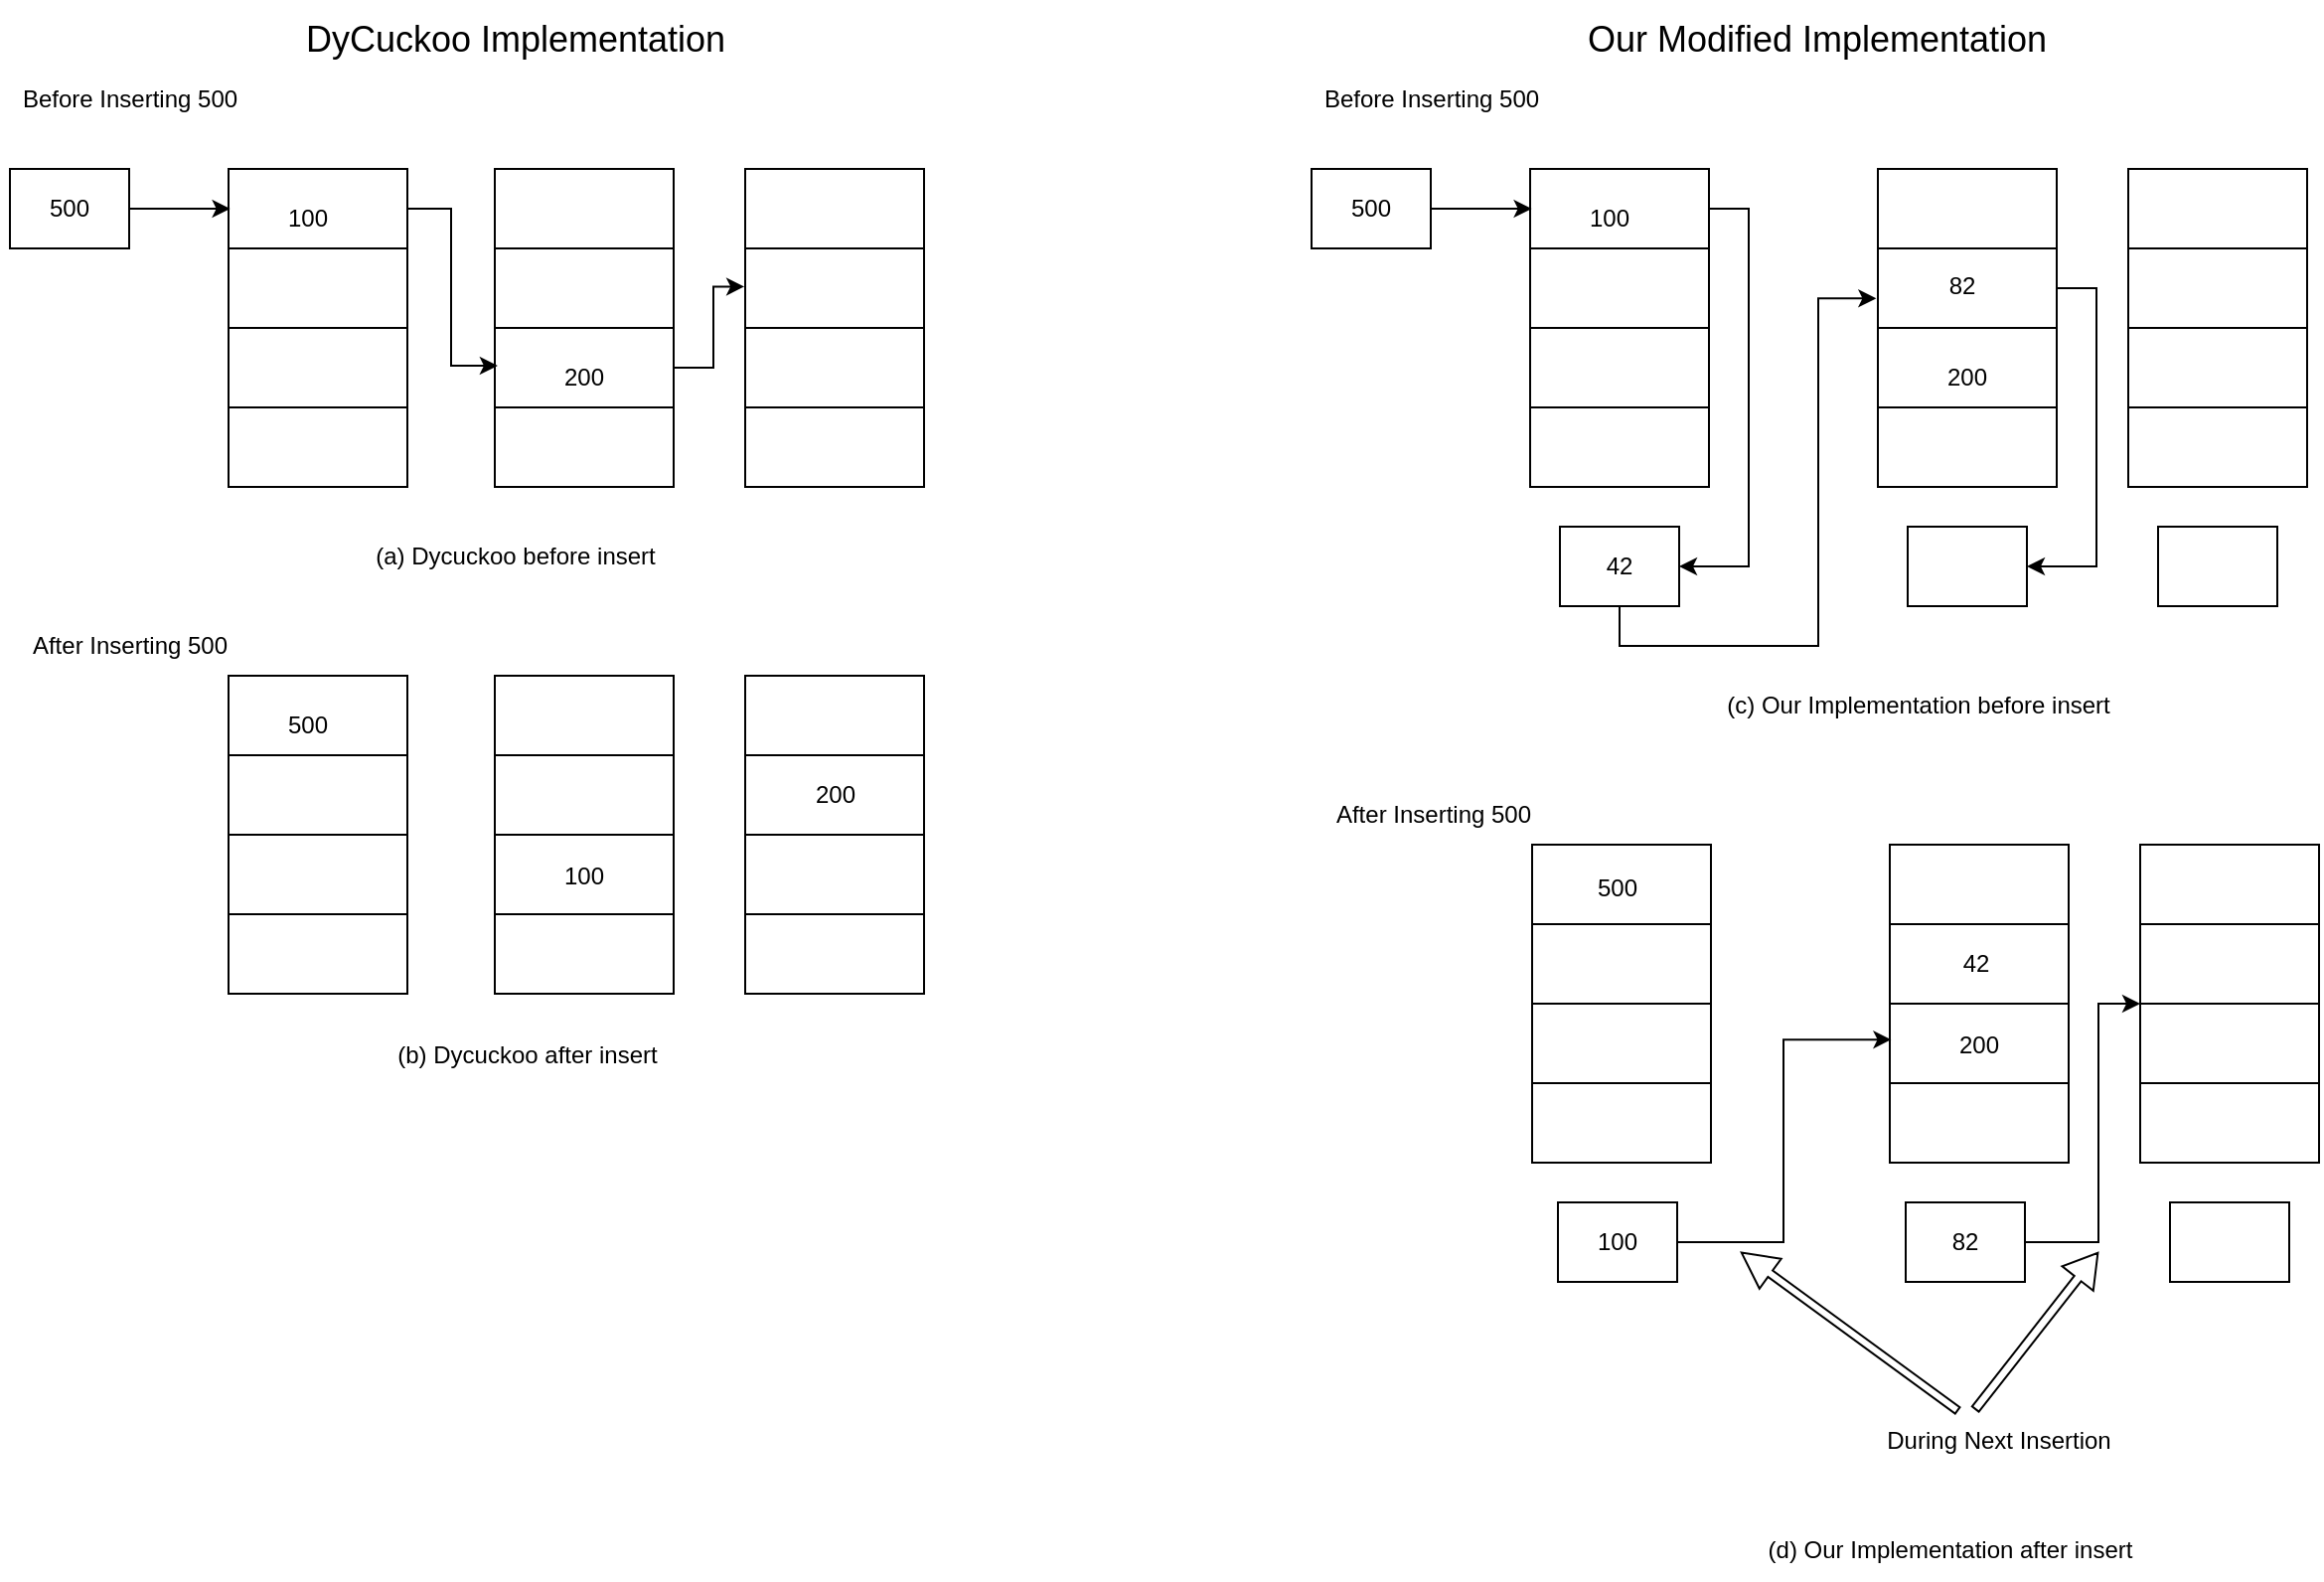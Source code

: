 <mxfile version="26.2.14">
  <diagram id="_q18Ulnn0w6DP8smZYqK" name="Page-2">
    <mxGraphModel dx="2135" dy="937" grid="1" gridSize="10" guides="1" tooltips="1" connect="1" arrows="1" fold="1" page="1" pageScale="1" pageWidth="827" pageHeight="1169" math="0" shadow="0">
      <root>
        <mxCell id="0" />
        <mxCell id="1" parent="0" />
        <mxCell id="oR5KdOzYDsC5t6uzYSJo-40" value="" style="rounded=0;whiteSpace=wrap;html=1;movable=1;resizable=1;rotatable=1;deletable=1;editable=1;locked=0;connectable=1;" parent="1" vertex="1">
          <mxGeometry x="190" y="90" width="90" height="160" as="geometry" />
        </mxCell>
        <mxCell id="oR5KdOzYDsC5t6uzYSJo-42" value="" style="endArrow=none;html=1;rounded=0;movable=1;resizable=1;rotatable=1;deletable=1;editable=1;locked=0;connectable=1;" parent="1" edge="1">
          <mxGeometry width="50" height="50" relative="1" as="geometry">
            <mxPoint x="190" y="130" as="sourcePoint" />
            <mxPoint x="280" y="130" as="targetPoint" />
            <Array as="points">
              <mxPoint x="190" y="130" />
            </Array>
          </mxGeometry>
        </mxCell>
        <mxCell id="oR5KdOzYDsC5t6uzYSJo-43" value="" style="endArrow=none;html=1;rounded=0;movable=1;resizable=1;rotatable=1;deletable=1;editable=1;locked=0;connectable=1;" parent="1" edge="1">
          <mxGeometry width="50" height="50" relative="1" as="geometry">
            <mxPoint x="190" y="170" as="sourcePoint" />
            <mxPoint x="280" y="170" as="targetPoint" />
            <Array as="points">
              <mxPoint x="190" y="170" />
            </Array>
          </mxGeometry>
        </mxCell>
        <mxCell id="oR5KdOzYDsC5t6uzYSJo-44" value="" style="endArrow=none;html=1;rounded=0;movable=1;resizable=1;rotatable=1;deletable=1;editable=1;locked=0;connectable=1;" parent="1" edge="1">
          <mxGeometry width="50" height="50" relative="1" as="geometry">
            <mxPoint x="190" y="210" as="sourcePoint" />
            <mxPoint x="280" y="210" as="targetPoint" />
            <Array as="points">
              <mxPoint x="190" y="210" />
            </Array>
          </mxGeometry>
        </mxCell>
        <mxCell id="oR5KdOzYDsC5t6uzYSJo-45" value="" style="rounded=0;whiteSpace=wrap;html=1;movable=1;resizable=1;rotatable=1;deletable=1;editable=1;locked=0;connectable=1;" parent="1" vertex="1">
          <mxGeometry x="324" y="90" width="90" height="160" as="geometry" />
        </mxCell>
        <mxCell id="oR5KdOzYDsC5t6uzYSJo-46" value="" style="endArrow=none;html=1;rounded=0;movable=1;resizable=1;rotatable=1;deletable=1;editable=1;locked=0;connectable=1;" parent="1" edge="1">
          <mxGeometry width="50" height="50" relative="1" as="geometry">
            <mxPoint x="324" y="130" as="sourcePoint" />
            <mxPoint x="414" y="130" as="targetPoint" />
            <Array as="points">
              <mxPoint x="324" y="130" />
            </Array>
          </mxGeometry>
        </mxCell>
        <mxCell id="oR5KdOzYDsC5t6uzYSJo-47" value="" style="endArrow=none;html=1;rounded=0;movable=1;resizable=1;rotatable=1;deletable=1;editable=1;locked=0;connectable=1;" parent="1" edge="1">
          <mxGeometry width="50" height="50" relative="1" as="geometry">
            <mxPoint x="324" y="170" as="sourcePoint" />
            <mxPoint x="414" y="170" as="targetPoint" />
            <Array as="points">
              <mxPoint x="324" y="170" />
            </Array>
          </mxGeometry>
        </mxCell>
        <mxCell id="oR5KdOzYDsC5t6uzYSJo-48" value="" style="endArrow=none;html=1;rounded=0;movable=1;resizable=1;rotatable=1;deletable=1;editable=1;locked=0;connectable=1;" parent="1" edge="1">
          <mxGeometry width="50" height="50" relative="1" as="geometry">
            <mxPoint x="324" y="210" as="sourcePoint" />
            <mxPoint x="414" y="210" as="targetPoint" />
            <Array as="points">
              <mxPoint x="324" y="210" />
            </Array>
          </mxGeometry>
        </mxCell>
        <mxCell id="oR5KdOzYDsC5t6uzYSJo-49" value="" style="rounded=0;whiteSpace=wrap;html=1;movable=1;resizable=1;rotatable=1;deletable=1;editable=1;locked=0;connectable=1;" parent="1" vertex="1">
          <mxGeometry x="450" y="90" width="90" height="160" as="geometry" />
        </mxCell>
        <mxCell id="oR5KdOzYDsC5t6uzYSJo-50" value="" style="endArrow=none;html=1;rounded=0;movable=1;resizable=1;rotatable=1;deletable=1;editable=1;locked=0;connectable=1;" parent="1" edge="1">
          <mxGeometry width="50" height="50" relative="1" as="geometry">
            <mxPoint x="450" y="130" as="sourcePoint" />
            <mxPoint x="540" y="130" as="targetPoint" />
            <Array as="points">
              <mxPoint x="450" y="130" />
            </Array>
          </mxGeometry>
        </mxCell>
        <mxCell id="oR5KdOzYDsC5t6uzYSJo-51" value="" style="endArrow=none;html=1;rounded=0;movable=1;resizable=1;rotatable=1;deletable=1;editable=1;locked=0;connectable=1;" parent="1" edge="1">
          <mxGeometry width="50" height="50" relative="1" as="geometry">
            <mxPoint x="450" y="170" as="sourcePoint" />
            <mxPoint x="540" y="170" as="targetPoint" />
            <Array as="points">
              <mxPoint x="450" y="170" />
            </Array>
          </mxGeometry>
        </mxCell>
        <mxCell id="oR5KdOzYDsC5t6uzYSJo-52" value="" style="endArrow=none;html=1;rounded=0;movable=1;resizable=1;rotatable=1;deletable=1;editable=1;locked=0;connectable=1;" parent="1" edge="1">
          <mxGeometry width="50" height="50" relative="1" as="geometry">
            <mxPoint x="450" y="210" as="sourcePoint" />
            <mxPoint x="540" y="210" as="targetPoint" />
            <Array as="points">
              <mxPoint x="450" y="210" />
            </Array>
          </mxGeometry>
        </mxCell>
        <mxCell id="oR5KdOzYDsC5t6uzYSJo-53" value="100" style="text;html=1;align=center;verticalAlign=middle;whiteSpace=wrap;rounded=0;" parent="1" vertex="1">
          <mxGeometry x="200" y="100" width="60" height="30" as="geometry" />
        </mxCell>
        <mxCell id="oR5KdOzYDsC5t6uzYSJo-54" value="200" style="text;html=1;align=center;verticalAlign=middle;whiteSpace=wrap;rounded=0;" parent="1" vertex="1">
          <mxGeometry x="339" y="180" width="60" height="30" as="geometry" />
        </mxCell>
        <mxCell id="oR5KdOzYDsC5t6uzYSJo-55" value="500" style="rounded=0;whiteSpace=wrap;html=1;" parent="1" vertex="1">
          <mxGeometry x="80" y="90" width="60" height="40" as="geometry" />
        </mxCell>
        <mxCell id="oR5KdOzYDsC5t6uzYSJo-56" style="edgeStyle=orthogonalEdgeStyle;rounded=0;orthogonalLoop=1;jettySize=auto;html=1;exitX=1;exitY=0.5;exitDx=0;exitDy=0;entryX=0.009;entryY=0.125;entryDx=0;entryDy=0;entryPerimeter=0;" parent="1" source="oR5KdOzYDsC5t6uzYSJo-55" target="oR5KdOzYDsC5t6uzYSJo-40" edge="1">
          <mxGeometry relative="1" as="geometry" />
        </mxCell>
        <mxCell id="oR5KdOzYDsC5t6uzYSJo-57" style="edgeStyle=orthogonalEdgeStyle;rounded=0;orthogonalLoop=1;jettySize=auto;html=1;exitX=1;exitY=0.5;exitDx=0;exitDy=0;entryX=0.016;entryY=0.619;entryDx=0;entryDy=0;entryPerimeter=0;" parent="1" source="oR5KdOzYDsC5t6uzYSJo-40" target="oR5KdOzYDsC5t6uzYSJo-45" edge="1">
          <mxGeometry relative="1" as="geometry">
            <Array as="points">
              <mxPoint x="280" y="110" />
              <mxPoint x="302" y="110" />
              <mxPoint x="302" y="189" />
            </Array>
          </mxGeometry>
        </mxCell>
        <mxCell id="oR5KdOzYDsC5t6uzYSJo-58" style="edgeStyle=orthogonalEdgeStyle;rounded=0;orthogonalLoop=1;jettySize=auto;html=1;exitX=1;exitY=0.5;exitDx=0;exitDy=0;entryX=-0.005;entryY=0.37;entryDx=0;entryDy=0;entryPerimeter=0;" parent="1" source="oR5KdOzYDsC5t6uzYSJo-45" target="oR5KdOzYDsC5t6uzYSJo-49" edge="1">
          <mxGeometry relative="1" as="geometry">
            <Array as="points">
              <mxPoint x="414" y="190" />
              <mxPoint x="434" y="190" />
              <mxPoint x="434" y="149" />
            </Array>
          </mxGeometry>
        </mxCell>
        <mxCell id="oR5KdOzYDsC5t6uzYSJo-59" value="Before Inserting 500" style="text;html=1;align=center;verticalAlign=middle;resizable=0;points=[];autosize=1;strokeColor=none;fillColor=none;" parent="1" vertex="1">
          <mxGeometry x="75" y="40" width="130" height="30" as="geometry" />
        </mxCell>
        <mxCell id="oR5KdOzYDsC5t6uzYSJo-60" value="" style="rounded=0;whiteSpace=wrap;html=1;movable=1;resizable=1;rotatable=1;deletable=1;editable=1;locked=0;connectable=1;" parent="1" vertex="1">
          <mxGeometry x="190" y="345" width="90" height="160" as="geometry" />
        </mxCell>
        <mxCell id="oR5KdOzYDsC5t6uzYSJo-61" value="" style="endArrow=none;html=1;rounded=0;movable=1;resizable=1;rotatable=1;deletable=1;editable=1;locked=0;connectable=1;" parent="1" edge="1">
          <mxGeometry width="50" height="50" relative="1" as="geometry">
            <mxPoint x="190" y="385" as="sourcePoint" />
            <mxPoint x="280" y="385" as="targetPoint" />
            <Array as="points">
              <mxPoint x="190" y="385" />
            </Array>
          </mxGeometry>
        </mxCell>
        <mxCell id="oR5KdOzYDsC5t6uzYSJo-62" value="" style="endArrow=none;html=1;rounded=0;movable=1;resizable=1;rotatable=1;deletable=1;editable=1;locked=0;connectable=1;" parent="1" edge="1">
          <mxGeometry width="50" height="50" relative="1" as="geometry">
            <mxPoint x="190" y="425" as="sourcePoint" />
            <mxPoint x="280" y="425" as="targetPoint" />
            <Array as="points">
              <mxPoint x="190" y="425" />
            </Array>
          </mxGeometry>
        </mxCell>
        <mxCell id="oR5KdOzYDsC5t6uzYSJo-63" value="" style="endArrow=none;html=1;rounded=0;movable=1;resizable=1;rotatable=1;deletable=1;editable=1;locked=0;connectable=1;" parent="1" edge="1">
          <mxGeometry width="50" height="50" relative="1" as="geometry">
            <mxPoint x="190" y="465" as="sourcePoint" />
            <mxPoint x="280" y="465" as="targetPoint" />
            <Array as="points">
              <mxPoint x="190" y="465" />
            </Array>
          </mxGeometry>
        </mxCell>
        <mxCell id="oR5KdOzYDsC5t6uzYSJo-64" value="" style="rounded=0;whiteSpace=wrap;html=1;movable=1;resizable=1;rotatable=1;deletable=1;editable=1;locked=0;connectable=1;" parent="1" vertex="1">
          <mxGeometry x="324" y="345" width="90" height="160" as="geometry" />
        </mxCell>
        <mxCell id="oR5KdOzYDsC5t6uzYSJo-65" value="" style="endArrow=none;html=1;rounded=0;movable=1;resizable=1;rotatable=1;deletable=1;editable=1;locked=0;connectable=1;" parent="1" edge="1">
          <mxGeometry width="50" height="50" relative="1" as="geometry">
            <mxPoint x="324" y="385" as="sourcePoint" />
            <mxPoint x="414" y="385" as="targetPoint" />
            <Array as="points">
              <mxPoint x="324" y="385" />
            </Array>
          </mxGeometry>
        </mxCell>
        <mxCell id="oR5KdOzYDsC5t6uzYSJo-66" value="" style="endArrow=none;html=1;rounded=0;movable=1;resizable=1;rotatable=1;deletable=1;editable=1;locked=0;connectable=1;" parent="1" edge="1">
          <mxGeometry width="50" height="50" relative="1" as="geometry">
            <mxPoint x="324" y="425" as="sourcePoint" />
            <mxPoint x="414" y="425" as="targetPoint" />
            <Array as="points">
              <mxPoint x="324" y="425" />
            </Array>
          </mxGeometry>
        </mxCell>
        <mxCell id="oR5KdOzYDsC5t6uzYSJo-67" value="" style="endArrow=none;html=1;rounded=0;movable=1;resizable=1;rotatable=1;deletable=1;editable=1;locked=0;connectable=1;" parent="1" edge="1">
          <mxGeometry width="50" height="50" relative="1" as="geometry">
            <mxPoint x="324" y="465" as="sourcePoint" />
            <mxPoint x="414" y="465" as="targetPoint" />
            <Array as="points">
              <mxPoint x="324" y="465" />
            </Array>
          </mxGeometry>
        </mxCell>
        <mxCell id="oR5KdOzYDsC5t6uzYSJo-68" value="" style="rounded=0;whiteSpace=wrap;html=1;movable=1;resizable=1;rotatable=1;deletable=1;editable=1;locked=0;connectable=1;" parent="1" vertex="1">
          <mxGeometry x="450" y="345" width="90" height="160" as="geometry" />
        </mxCell>
        <mxCell id="oR5KdOzYDsC5t6uzYSJo-69" value="" style="endArrow=none;html=1;rounded=0;movable=1;resizable=1;rotatable=1;deletable=1;editable=1;locked=0;connectable=1;" parent="1" edge="1">
          <mxGeometry width="50" height="50" relative="1" as="geometry">
            <mxPoint x="450" y="385" as="sourcePoint" />
            <mxPoint x="540" y="385" as="targetPoint" />
            <Array as="points">
              <mxPoint x="450" y="385" />
            </Array>
          </mxGeometry>
        </mxCell>
        <mxCell id="oR5KdOzYDsC5t6uzYSJo-70" value="" style="endArrow=none;html=1;rounded=0;movable=1;resizable=1;rotatable=1;deletable=1;editable=1;locked=0;connectable=1;" parent="1" edge="1">
          <mxGeometry width="50" height="50" relative="1" as="geometry">
            <mxPoint x="450" y="425" as="sourcePoint" />
            <mxPoint x="540" y="425" as="targetPoint" />
            <Array as="points">
              <mxPoint x="450" y="425" />
            </Array>
          </mxGeometry>
        </mxCell>
        <mxCell id="oR5KdOzYDsC5t6uzYSJo-71" value="" style="endArrow=none;html=1;rounded=0;movable=1;resizable=1;rotatable=1;deletable=1;editable=1;locked=0;connectable=1;" parent="1" edge="1">
          <mxGeometry width="50" height="50" relative="1" as="geometry">
            <mxPoint x="450" y="465" as="sourcePoint" />
            <mxPoint x="540" y="465" as="targetPoint" />
            <Array as="points">
              <mxPoint x="450" y="465" />
            </Array>
          </mxGeometry>
        </mxCell>
        <mxCell id="oR5KdOzYDsC5t6uzYSJo-72" value="500" style="text;html=1;align=center;verticalAlign=middle;whiteSpace=wrap;rounded=0;" parent="1" vertex="1">
          <mxGeometry x="200" y="355" width="60" height="30" as="geometry" />
        </mxCell>
        <mxCell id="oR5KdOzYDsC5t6uzYSJo-73" value="100" style="text;html=1;align=center;verticalAlign=middle;whiteSpace=wrap;rounded=0;" parent="1" vertex="1">
          <mxGeometry x="339" y="431" width="60" height="30" as="geometry" />
        </mxCell>
        <mxCell id="oR5KdOzYDsC5t6uzYSJo-78" value="After Inserting 500" style="text;html=1;align=center;verticalAlign=middle;resizable=0;points=[];autosize=1;strokeColor=none;fillColor=none;" parent="1" vertex="1">
          <mxGeometry x="80" y="315" width="120" height="30" as="geometry" />
        </mxCell>
        <mxCell id="oR5KdOzYDsC5t6uzYSJo-79" value="200" style="text;html=1;align=center;verticalAlign=middle;resizable=0;points=[];autosize=1;strokeColor=none;fillColor=none;" parent="1" vertex="1">
          <mxGeometry x="475" y="390" width="40" height="30" as="geometry" />
        </mxCell>
        <mxCell id="oR5KdOzYDsC5t6uzYSJo-80" value="&lt;font style=&quot;font-size: 18px;&quot;&gt;DyCuckoo Implementation&lt;/font&gt;" style="text;html=1;align=center;verticalAlign=middle;resizable=0;points=[];autosize=1;strokeColor=none;fillColor=none;" parent="1" vertex="1">
          <mxGeometry x="219" y="5" width="230" height="40" as="geometry" />
        </mxCell>
        <mxCell id="oR5KdOzYDsC5t6uzYSJo-120" style="edgeStyle=orthogonalEdgeStyle;rounded=0;orthogonalLoop=1;jettySize=auto;html=1;exitX=1;exitY=0.5;exitDx=0;exitDy=0;entryX=1;entryY=0.5;entryDx=0;entryDy=0;" parent="1" source="oR5KdOzYDsC5t6uzYSJo-81" target="oR5KdOzYDsC5t6uzYSJo-117" edge="1">
          <mxGeometry relative="1" as="geometry">
            <Array as="points">
              <mxPoint x="935" y="110" />
              <mxPoint x="955" y="110" />
              <mxPoint x="955" y="290" />
            </Array>
          </mxGeometry>
        </mxCell>
        <mxCell id="oR5KdOzYDsC5t6uzYSJo-81" value="" style="rounded=0;whiteSpace=wrap;html=1;movable=1;resizable=1;rotatable=1;deletable=1;editable=1;locked=0;connectable=1;" parent="1" vertex="1">
          <mxGeometry x="845" y="90" width="90" height="160" as="geometry" />
        </mxCell>
        <mxCell id="oR5KdOzYDsC5t6uzYSJo-82" value="" style="endArrow=none;html=1;rounded=0;movable=1;resizable=1;rotatable=1;deletable=1;editable=1;locked=0;connectable=1;" parent="1" edge="1">
          <mxGeometry width="50" height="50" relative="1" as="geometry">
            <mxPoint x="845" y="130" as="sourcePoint" />
            <mxPoint x="935" y="130" as="targetPoint" />
            <Array as="points">
              <mxPoint x="845" y="130" />
            </Array>
          </mxGeometry>
        </mxCell>
        <mxCell id="oR5KdOzYDsC5t6uzYSJo-83" value="" style="endArrow=none;html=1;rounded=0;movable=1;resizable=1;rotatable=1;deletable=1;editable=1;locked=0;connectable=1;" parent="1" edge="1">
          <mxGeometry width="50" height="50" relative="1" as="geometry">
            <mxPoint x="845" y="170" as="sourcePoint" />
            <mxPoint x="935" y="170" as="targetPoint" />
            <Array as="points">
              <mxPoint x="845" y="170" />
            </Array>
          </mxGeometry>
        </mxCell>
        <mxCell id="oR5KdOzYDsC5t6uzYSJo-84" value="" style="endArrow=none;html=1;rounded=0;movable=1;resizable=1;rotatable=1;deletable=1;editable=1;locked=0;connectable=1;" parent="1" edge="1">
          <mxGeometry width="50" height="50" relative="1" as="geometry">
            <mxPoint x="845" y="210" as="sourcePoint" />
            <mxPoint x="935" y="210" as="targetPoint" />
            <Array as="points">
              <mxPoint x="845" y="210" />
            </Array>
          </mxGeometry>
        </mxCell>
        <mxCell id="oR5KdOzYDsC5t6uzYSJo-123" style="edgeStyle=orthogonalEdgeStyle;rounded=0;orthogonalLoop=1;jettySize=auto;html=1;exitX=1;exitY=0.5;exitDx=0;exitDy=0;entryX=1;entryY=0.5;entryDx=0;entryDy=0;" parent="1" source="oR5KdOzYDsC5t6uzYSJo-85" target="oR5KdOzYDsC5t6uzYSJo-118" edge="1">
          <mxGeometry relative="1" as="geometry">
            <Array as="points">
              <mxPoint x="1110" y="150" />
              <mxPoint x="1130" y="150" />
              <mxPoint x="1130" y="290" />
            </Array>
          </mxGeometry>
        </mxCell>
        <mxCell id="oR5KdOzYDsC5t6uzYSJo-85" value="" style="rounded=0;whiteSpace=wrap;html=1;movable=1;resizable=1;rotatable=1;deletable=1;editable=1;locked=0;connectable=1;" parent="1" vertex="1">
          <mxGeometry x="1020" y="90" width="90" height="160" as="geometry" />
        </mxCell>
        <mxCell id="oR5KdOzYDsC5t6uzYSJo-86" value="" style="endArrow=none;html=1;rounded=0;movable=1;resizable=1;rotatable=1;deletable=1;editable=1;locked=0;connectable=1;" parent="1" edge="1">
          <mxGeometry width="50" height="50" relative="1" as="geometry">
            <mxPoint x="1020" y="130" as="sourcePoint" />
            <mxPoint x="1110" y="130" as="targetPoint" />
            <Array as="points">
              <mxPoint x="1020" y="130" />
            </Array>
          </mxGeometry>
        </mxCell>
        <mxCell id="oR5KdOzYDsC5t6uzYSJo-87" value="" style="endArrow=none;html=1;rounded=0;movable=1;resizable=1;rotatable=1;deletable=1;editable=1;locked=0;connectable=1;" parent="1" edge="1">
          <mxGeometry width="50" height="50" relative="1" as="geometry">
            <mxPoint x="1020" y="170" as="sourcePoint" />
            <mxPoint x="1110" y="170" as="targetPoint" />
            <Array as="points">
              <mxPoint x="1020" y="170" />
            </Array>
          </mxGeometry>
        </mxCell>
        <mxCell id="oR5KdOzYDsC5t6uzYSJo-88" value="" style="endArrow=none;html=1;rounded=0;movable=1;resizable=1;rotatable=1;deletable=1;editable=1;locked=0;connectable=1;" parent="1" edge="1">
          <mxGeometry width="50" height="50" relative="1" as="geometry">
            <mxPoint x="1020" y="210" as="sourcePoint" />
            <mxPoint x="1110" y="210" as="targetPoint" />
            <Array as="points">
              <mxPoint x="1020" y="210" />
            </Array>
          </mxGeometry>
        </mxCell>
        <mxCell id="oR5KdOzYDsC5t6uzYSJo-89" value="" style="rounded=0;whiteSpace=wrap;html=1;movable=1;resizable=1;rotatable=1;deletable=1;editable=1;locked=0;connectable=1;" parent="1" vertex="1">
          <mxGeometry x="1146" y="90" width="90" height="160" as="geometry" />
        </mxCell>
        <mxCell id="oR5KdOzYDsC5t6uzYSJo-90" value="" style="endArrow=none;html=1;rounded=0;movable=1;resizable=1;rotatable=1;deletable=1;editable=1;locked=0;connectable=1;" parent="1" edge="1">
          <mxGeometry width="50" height="50" relative="1" as="geometry">
            <mxPoint x="1146" y="130" as="sourcePoint" />
            <mxPoint x="1236" y="130" as="targetPoint" />
            <Array as="points">
              <mxPoint x="1146" y="130" />
            </Array>
          </mxGeometry>
        </mxCell>
        <mxCell id="oR5KdOzYDsC5t6uzYSJo-91" value="" style="endArrow=none;html=1;rounded=0;movable=1;resizable=1;rotatable=1;deletable=1;editable=1;locked=0;connectable=1;" parent="1" edge="1">
          <mxGeometry width="50" height="50" relative="1" as="geometry">
            <mxPoint x="1146" y="170" as="sourcePoint" />
            <mxPoint x="1236" y="170" as="targetPoint" />
            <Array as="points">
              <mxPoint x="1146" y="170" />
            </Array>
          </mxGeometry>
        </mxCell>
        <mxCell id="oR5KdOzYDsC5t6uzYSJo-92" value="" style="endArrow=none;html=1;rounded=0;movable=1;resizable=1;rotatable=1;deletable=1;editable=1;locked=0;connectable=1;" parent="1" edge="1">
          <mxGeometry width="50" height="50" relative="1" as="geometry">
            <mxPoint x="1146" y="210" as="sourcePoint" />
            <mxPoint x="1236" y="210" as="targetPoint" />
            <Array as="points">
              <mxPoint x="1146" y="210" />
            </Array>
          </mxGeometry>
        </mxCell>
        <mxCell id="oR5KdOzYDsC5t6uzYSJo-93" value="100" style="text;html=1;align=center;verticalAlign=middle;whiteSpace=wrap;rounded=0;" parent="1" vertex="1">
          <mxGeometry x="855" y="100" width="60" height="30" as="geometry" />
        </mxCell>
        <mxCell id="oR5KdOzYDsC5t6uzYSJo-94" value="200" style="text;html=1;align=center;verticalAlign=middle;whiteSpace=wrap;rounded=0;" parent="1" vertex="1">
          <mxGeometry x="1035" y="180" width="60" height="30" as="geometry" />
        </mxCell>
        <mxCell id="oR5KdOzYDsC5t6uzYSJo-95" value="500" style="rounded=0;whiteSpace=wrap;html=1;" parent="1" vertex="1">
          <mxGeometry x="735" y="90" width="60" height="40" as="geometry" />
        </mxCell>
        <mxCell id="oR5KdOzYDsC5t6uzYSJo-96" style="edgeStyle=orthogonalEdgeStyle;rounded=0;orthogonalLoop=1;jettySize=auto;html=1;exitX=1;exitY=0.5;exitDx=0;exitDy=0;entryX=0.009;entryY=0.125;entryDx=0;entryDy=0;entryPerimeter=0;" parent="1" source="oR5KdOzYDsC5t6uzYSJo-95" target="oR5KdOzYDsC5t6uzYSJo-81" edge="1">
          <mxGeometry relative="1" as="geometry" />
        </mxCell>
        <mxCell id="oR5KdOzYDsC5t6uzYSJo-99" value="Before Inserting 500" style="text;html=1;align=center;verticalAlign=middle;resizable=0;points=[];autosize=1;strokeColor=none;fillColor=none;" parent="1" vertex="1">
          <mxGeometry x="730" y="40" width="130" height="30" as="geometry" />
        </mxCell>
        <mxCell id="oR5KdOzYDsC5t6uzYSJo-100" value="" style="rounded=0;whiteSpace=wrap;html=1;movable=1;resizable=1;rotatable=1;deletable=1;editable=1;locked=0;connectable=1;" parent="1" vertex="1">
          <mxGeometry x="846" y="430" width="90" height="160" as="geometry" />
        </mxCell>
        <mxCell id="oR5KdOzYDsC5t6uzYSJo-101" value="" style="endArrow=none;html=1;rounded=0;movable=1;resizable=1;rotatable=1;deletable=1;editable=1;locked=0;connectable=1;" parent="1" edge="1">
          <mxGeometry width="50" height="50" relative="1" as="geometry">
            <mxPoint x="846" y="470" as="sourcePoint" />
            <mxPoint x="936" y="470" as="targetPoint" />
            <Array as="points">
              <mxPoint x="846" y="470" />
            </Array>
          </mxGeometry>
        </mxCell>
        <mxCell id="oR5KdOzYDsC5t6uzYSJo-102" value="" style="endArrow=none;html=1;rounded=0;movable=1;resizable=1;rotatable=1;deletable=1;editable=1;locked=0;connectable=1;" parent="1" edge="1">
          <mxGeometry width="50" height="50" relative="1" as="geometry">
            <mxPoint x="846" y="510" as="sourcePoint" />
            <mxPoint x="936" y="510" as="targetPoint" />
            <Array as="points">
              <mxPoint x="846" y="510" />
            </Array>
          </mxGeometry>
        </mxCell>
        <mxCell id="oR5KdOzYDsC5t6uzYSJo-103" value="" style="endArrow=none;html=1;rounded=0;movable=1;resizable=1;rotatable=1;deletable=1;editable=1;locked=0;connectable=1;" parent="1" edge="1">
          <mxGeometry width="50" height="50" relative="1" as="geometry">
            <mxPoint x="846" y="550" as="sourcePoint" />
            <mxPoint x="936" y="550" as="targetPoint" />
            <Array as="points">
              <mxPoint x="846" y="550" />
            </Array>
          </mxGeometry>
        </mxCell>
        <mxCell id="oR5KdOzYDsC5t6uzYSJo-104" value="" style="rounded=0;whiteSpace=wrap;html=1;movable=1;resizable=1;rotatable=1;deletable=1;editable=1;locked=0;connectable=1;" parent="1" vertex="1">
          <mxGeometry x="1026" y="430" width="90" height="160" as="geometry" />
        </mxCell>
        <mxCell id="oR5KdOzYDsC5t6uzYSJo-105" value="" style="endArrow=none;html=1;rounded=0;movable=1;resizable=1;rotatable=1;deletable=1;editable=1;locked=0;connectable=1;" parent="1" edge="1">
          <mxGeometry width="50" height="50" relative="1" as="geometry">
            <mxPoint x="1026" y="470" as="sourcePoint" />
            <mxPoint x="1116" y="470" as="targetPoint" />
            <Array as="points">
              <mxPoint x="1026" y="470" />
            </Array>
          </mxGeometry>
        </mxCell>
        <mxCell id="oR5KdOzYDsC5t6uzYSJo-106" value="" style="endArrow=none;html=1;rounded=0;movable=1;resizable=1;rotatable=1;deletable=1;editable=1;locked=0;connectable=1;" parent="1" edge="1">
          <mxGeometry width="50" height="50" relative="1" as="geometry">
            <mxPoint x="1026" y="510" as="sourcePoint" />
            <mxPoint x="1116" y="510" as="targetPoint" />
            <Array as="points">
              <mxPoint x="1026" y="510" />
            </Array>
          </mxGeometry>
        </mxCell>
        <mxCell id="oR5KdOzYDsC5t6uzYSJo-107" value="" style="endArrow=none;html=1;rounded=0;movable=1;resizable=1;rotatable=1;deletable=1;editable=1;locked=0;connectable=1;" parent="1" edge="1">
          <mxGeometry width="50" height="50" relative="1" as="geometry">
            <mxPoint x="1026" y="550" as="sourcePoint" />
            <mxPoint x="1116" y="550" as="targetPoint" />
            <Array as="points">
              <mxPoint x="1026" y="550" />
            </Array>
          </mxGeometry>
        </mxCell>
        <mxCell id="oR5KdOzYDsC5t6uzYSJo-108" value="" style="rounded=0;whiteSpace=wrap;html=1;movable=1;resizable=1;rotatable=1;deletable=1;editable=1;locked=0;connectable=1;" parent="1" vertex="1">
          <mxGeometry x="1152" y="430" width="90" height="160" as="geometry" />
        </mxCell>
        <mxCell id="oR5KdOzYDsC5t6uzYSJo-109" value="" style="endArrow=none;html=1;rounded=0;movable=1;resizable=1;rotatable=1;deletable=1;editable=1;locked=0;connectable=1;" parent="1" edge="1">
          <mxGeometry width="50" height="50" relative="1" as="geometry">
            <mxPoint x="1152" y="470" as="sourcePoint" />
            <mxPoint x="1242" y="470" as="targetPoint" />
            <Array as="points">
              <mxPoint x="1152" y="470" />
            </Array>
          </mxGeometry>
        </mxCell>
        <mxCell id="oR5KdOzYDsC5t6uzYSJo-110" value="" style="endArrow=none;html=1;rounded=0;movable=1;resizable=1;rotatable=1;deletable=1;editable=1;locked=0;connectable=1;" parent="1" edge="1">
          <mxGeometry width="50" height="50" relative="1" as="geometry">
            <mxPoint x="1152" y="510" as="sourcePoint" />
            <mxPoint x="1242" y="510" as="targetPoint" />
            <Array as="points">
              <mxPoint x="1152" y="510" />
            </Array>
          </mxGeometry>
        </mxCell>
        <mxCell id="oR5KdOzYDsC5t6uzYSJo-111" value="" style="endArrow=none;html=1;rounded=0;movable=1;resizable=1;rotatable=1;deletable=1;editable=1;locked=0;connectable=1;" parent="1" edge="1">
          <mxGeometry width="50" height="50" relative="1" as="geometry">
            <mxPoint x="1152" y="550" as="sourcePoint" />
            <mxPoint x="1242" y="550" as="targetPoint" />
            <Array as="points">
              <mxPoint x="1152" y="550" />
            </Array>
          </mxGeometry>
        </mxCell>
        <mxCell id="oR5KdOzYDsC5t6uzYSJo-112" value="500" style="text;html=1;align=center;verticalAlign=middle;whiteSpace=wrap;rounded=0;" parent="1" vertex="1">
          <mxGeometry x="859" y="437" width="60" height="30" as="geometry" />
        </mxCell>
        <mxCell id="oR5KdOzYDsC5t6uzYSJo-113" value="200" style="text;html=1;align=center;verticalAlign=middle;whiteSpace=wrap;rounded=0;" parent="1" vertex="1">
          <mxGeometry x="1041" y="516" width="60" height="30" as="geometry" />
        </mxCell>
        <mxCell id="oR5KdOzYDsC5t6uzYSJo-114" value="After Inserting 500" style="text;html=1;align=center;verticalAlign=middle;resizable=0;points=[];autosize=1;strokeColor=none;fillColor=none;" parent="1" vertex="1">
          <mxGeometry x="736" y="400" width="120" height="30" as="geometry" />
        </mxCell>
        <mxCell id="oR5KdOzYDsC5t6uzYSJo-116" value="&lt;font style=&quot;font-size: 18px;&quot;&gt;Our Modified Implementation&lt;/font&gt;" style="text;html=1;align=center;verticalAlign=middle;resizable=0;points=[];autosize=1;strokeColor=none;fillColor=none;" parent="1" vertex="1">
          <mxGeometry x="864" y="5" width="250" height="40" as="geometry" />
        </mxCell>
        <mxCell id="oR5KdOzYDsC5t6uzYSJo-121" style="edgeStyle=orthogonalEdgeStyle;rounded=0;orthogonalLoop=1;jettySize=auto;html=1;entryX=-0.009;entryY=0.407;entryDx=0;entryDy=0;entryPerimeter=0;" parent="1" source="oR5KdOzYDsC5t6uzYSJo-117" target="oR5KdOzYDsC5t6uzYSJo-85" edge="1">
          <mxGeometry relative="1" as="geometry">
            <mxPoint x="890" y="350" as="targetPoint" />
            <Array as="points">
              <mxPoint x="890" y="330" />
              <mxPoint x="990" y="330" />
              <mxPoint x="990" y="155" />
            </Array>
          </mxGeometry>
        </mxCell>
        <mxCell id="oR5KdOzYDsC5t6uzYSJo-117" value="42" style="rounded=0;whiteSpace=wrap;html=1;" parent="1" vertex="1">
          <mxGeometry x="860" y="270" width="60" height="40" as="geometry" />
        </mxCell>
        <mxCell id="oR5KdOzYDsC5t6uzYSJo-118" value="&amp;nbsp;" style="rounded=0;whiteSpace=wrap;html=1;" parent="1" vertex="1">
          <mxGeometry x="1035" y="270" width="60" height="40" as="geometry" />
        </mxCell>
        <mxCell id="oR5KdOzYDsC5t6uzYSJo-119" value="&amp;nbsp;" style="rounded=0;whiteSpace=wrap;html=1;" parent="1" vertex="1">
          <mxGeometry x="1161" y="270" width="60" height="40" as="geometry" />
        </mxCell>
        <mxCell id="oR5KdOzYDsC5t6uzYSJo-122" value="82" style="text;html=1;align=center;verticalAlign=middle;resizable=0;points=[];autosize=1;strokeColor=none;fillColor=none;" parent="1" vertex="1">
          <mxGeometry x="1042" y="134" width="40" height="30" as="geometry" />
        </mxCell>
        <mxCell id="oR5KdOzYDsC5t6uzYSJo-124" value="100" style="rounded=0;whiteSpace=wrap;html=1;" parent="1" vertex="1">
          <mxGeometry x="859" y="610" width="60" height="40" as="geometry" />
        </mxCell>
        <mxCell id="oR5KdOzYDsC5t6uzYSJo-129" style="edgeStyle=orthogonalEdgeStyle;rounded=0;orthogonalLoop=1;jettySize=auto;html=1;exitX=1;exitY=0.5;exitDx=0;exitDy=0;entryX=0;entryY=0.5;entryDx=0;entryDy=0;" parent="1" source="oR5KdOzYDsC5t6uzYSJo-125" target="oR5KdOzYDsC5t6uzYSJo-108" edge="1">
          <mxGeometry relative="1" as="geometry">
            <Array as="points">
              <mxPoint x="1131" y="630" />
              <mxPoint x="1131" y="510" />
            </Array>
          </mxGeometry>
        </mxCell>
        <mxCell id="oR5KdOzYDsC5t6uzYSJo-125" value="82" style="rounded=0;whiteSpace=wrap;html=1;" parent="1" vertex="1">
          <mxGeometry x="1034" y="610" width="60" height="40" as="geometry" />
        </mxCell>
        <mxCell id="oR5KdOzYDsC5t6uzYSJo-126" value="&amp;nbsp;" style="rounded=0;whiteSpace=wrap;html=1;" parent="1" vertex="1">
          <mxGeometry x="1167" y="610" width="60" height="40" as="geometry" />
        </mxCell>
        <mxCell id="oR5KdOzYDsC5t6uzYSJo-127" value="42" style="text;html=1;align=center;verticalAlign=middle;resizable=0;points=[];autosize=1;strokeColor=none;fillColor=none;" parent="1" vertex="1">
          <mxGeometry x="1049" y="475" width="40" height="30" as="geometry" />
        </mxCell>
        <mxCell id="oR5KdOzYDsC5t6uzYSJo-128" style="edgeStyle=orthogonalEdgeStyle;rounded=0;orthogonalLoop=1;jettySize=auto;html=1;exitX=1;exitY=0.5;exitDx=0;exitDy=0;entryX=0.008;entryY=0.613;entryDx=0;entryDy=0;entryPerimeter=0;" parent="1" source="oR5KdOzYDsC5t6uzYSJo-124" target="oR5KdOzYDsC5t6uzYSJo-104" edge="1">
          <mxGeometry relative="1" as="geometry" />
        </mxCell>
        <mxCell id="oR5KdOzYDsC5t6uzYSJo-130" value="During Next Insertion" style="text;html=1;align=center;verticalAlign=middle;whiteSpace=wrap;rounded=0;" parent="1" vertex="1">
          <mxGeometry x="981" y="715" width="200" height="30" as="geometry" />
        </mxCell>
        <mxCell id="oR5KdOzYDsC5t6uzYSJo-134" value="" style="shape=flexArrow;endArrow=classic;html=1;rounded=0;endWidth=13.556;endSize=5.64;width=4;" parent="1" source="oR5KdOzYDsC5t6uzYSJo-130" edge="1">
          <mxGeometry width="50" height="50" relative="1" as="geometry">
            <mxPoint x="965" y="700" as="sourcePoint" />
            <mxPoint x="951" y="635" as="targetPoint" />
          </mxGeometry>
        </mxCell>
        <mxCell id="oR5KdOzYDsC5t6uzYSJo-135" value="" style="shape=flexArrow;endArrow=classic;html=1;rounded=0;exitX=0.439;exitY=-0.021;exitDx=0;exitDy=0;exitPerimeter=0;width=4.333;endSize=5.137;endWidth=14.556;" parent="1" source="oR5KdOzYDsC5t6uzYSJo-130" edge="1">
          <mxGeometry width="50" height="50" relative="1" as="geometry">
            <mxPoint x="1070" y="725" as="sourcePoint" />
            <mxPoint x="1131" y="635" as="targetPoint" />
          </mxGeometry>
        </mxCell>
        <mxCell id="mEgqyBBFgadhOAm4pZPs-1" value="(a) Dycuckoo before insert" style="text;html=1;align=center;verticalAlign=middle;resizable=0;points=[];autosize=1;strokeColor=none;fillColor=none;" vertex="1" parent="1">
          <mxGeometry x="254" y="270" width="160" height="30" as="geometry" />
        </mxCell>
        <mxCell id="mEgqyBBFgadhOAm4pZPs-2" value="(b) Dycuckoo after insert" style="text;html=1;align=center;verticalAlign=middle;resizable=0;points=[];autosize=1;strokeColor=none;fillColor=none;" vertex="1" parent="1">
          <mxGeometry x="265" y="521" width="150" height="30" as="geometry" />
        </mxCell>
        <mxCell id="mEgqyBBFgadhOAm4pZPs-3" value="(c) Our Implementation before insert" style="text;html=1;align=center;verticalAlign=middle;resizable=0;points=[];autosize=1;strokeColor=none;fillColor=none;" vertex="1" parent="1">
          <mxGeometry x="930" y="345" width="220" height="30" as="geometry" />
        </mxCell>
        <mxCell id="mEgqyBBFgadhOAm4pZPs-4" value="(d) Our Implementation after insert" style="text;html=1;align=center;verticalAlign=middle;resizable=0;points=[];autosize=1;strokeColor=none;fillColor=none;" vertex="1" parent="1">
          <mxGeometry x="951" y="770" width="210" height="30" as="geometry" />
        </mxCell>
      </root>
    </mxGraphModel>
  </diagram>
</mxfile>
